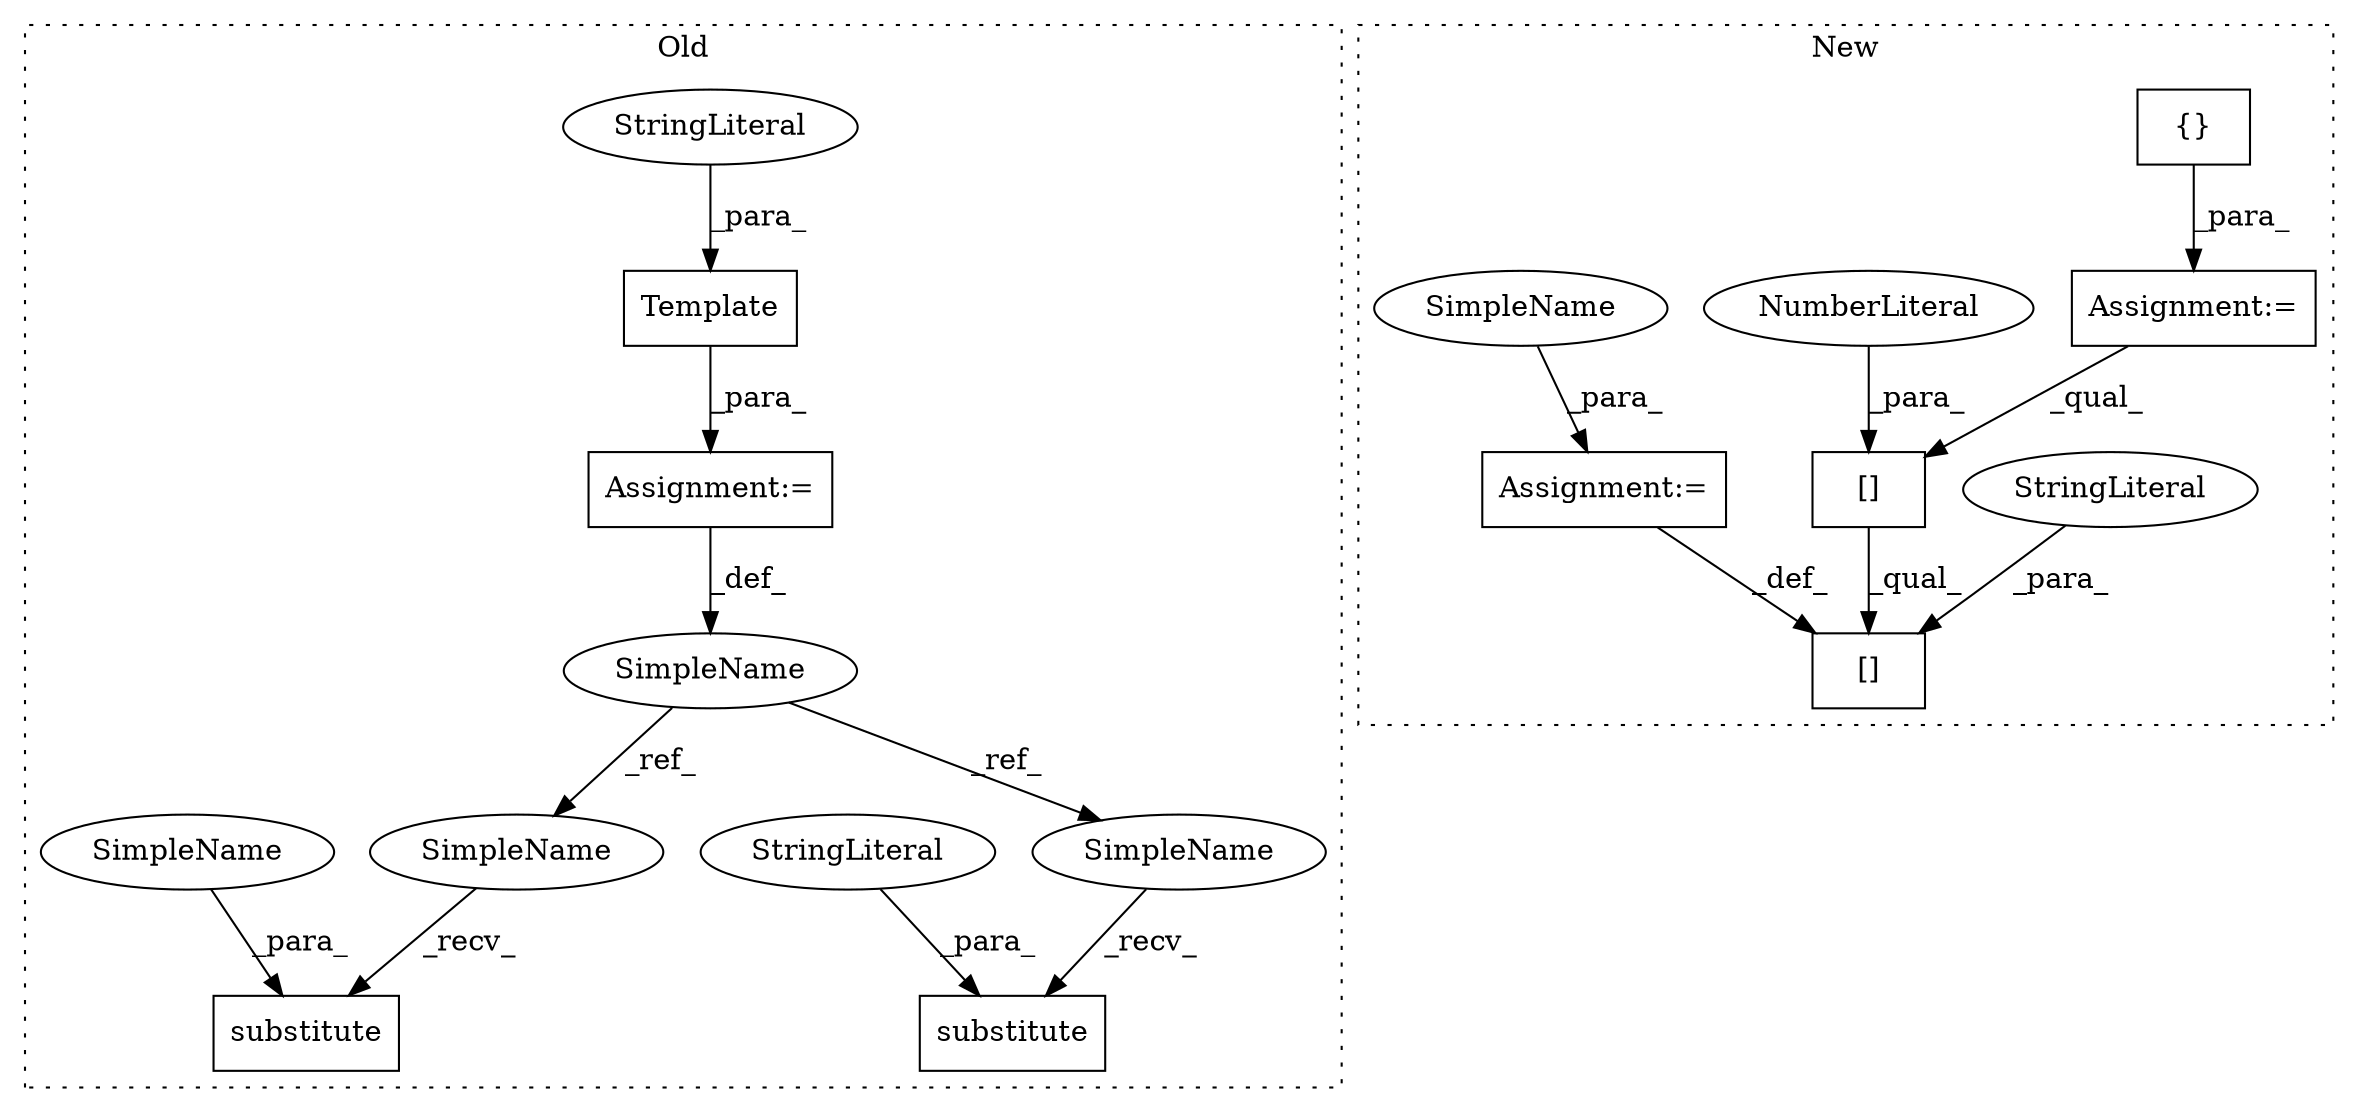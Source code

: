 digraph G {
subgraph cluster0 {
1 [label="Template" a="32" s="2919,3094" l="9,1" shape="box"];
4 [label="Assignment:=" a="7" s="2918" l="1" shape="box"];
5 [label="StringLiteral" a="45" s="2928" l="166" shape="ellipse"];
9 [label="substitute" a="32" s="3243,3265" l="11,1" shape="box"];
10 [label="StringLiteral" a="45" s="3254" l="5" shape="ellipse"];
12 [label="substitute" a="32" s="3469,3497" l="11,1" shape="box"];
13 [label="SimpleName" a="42" s="2897" l="21" shape="ellipse"];
15 [label="SimpleName" a="42" s="3221" l="21" shape="ellipse"];
16 [label="SimpleName" a="42" s="3447" l="21" shape="ellipse"];
17 [label="SimpleName" a="42" s="3489" l="8" shape="ellipse"];
label = "Old";
style="dotted";
}
subgraph cluster1 {
2 [label="[]" a="2" s="4831,4858" l="18,1" shape="box"];
3 [label="StringLiteral" a="45" s="4849" l="9" shape="ellipse"];
6 [label="{}" a="4" s="4506,4590" l="1,1" shape="box"];
7 [label="[]" a="2" s="4831,4847" l="15,1" shape="box"];
8 [label="NumberLiteral" a="34" s="4846" l="1" shape="ellipse"];
11 [label="Assignment:=" a="7" s="4488" l="1" shape="box"];
14 [label="Assignment:=" a="7" s="4859" l="1" shape="box"];
18 [label="SimpleName" a="42" s="4860" l="7" shape="ellipse"];
label = "New";
style="dotted";
}
1 -> 4 [label="_para_"];
3 -> 2 [label="_para_"];
4 -> 13 [label="_def_"];
5 -> 1 [label="_para_"];
6 -> 11 [label="_para_"];
7 -> 2 [label="_qual_"];
8 -> 7 [label="_para_"];
10 -> 9 [label="_para_"];
11 -> 7 [label="_qual_"];
13 -> 16 [label="_ref_"];
13 -> 15 [label="_ref_"];
14 -> 2 [label="_def_"];
15 -> 9 [label="_recv_"];
16 -> 12 [label="_recv_"];
17 -> 12 [label="_para_"];
18 -> 14 [label="_para_"];
}